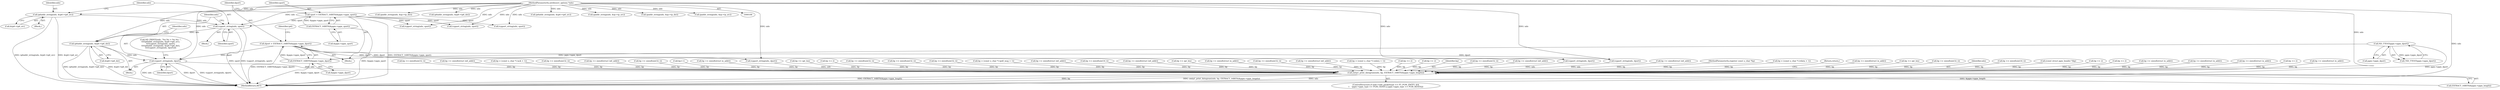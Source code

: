 digraph "0_tcpdump_26a6799b9ca80508c05cac7a9a3bef922991520b@pointer" {
"1000250" [label="(Call,tcpport_string(ndo, dport))"];
"1000244" [label="(Call,ip6addr_string(ndo, &ip6->ip6_dst))"];
"1000240" [label="(Call,tcpport_string(ndo, sport))"];
"1000233" [label="(Call,ip6addr_string(ndo, &ip6->ip6_src))"];
"1000107" [label="(MethodParameterIn,netdissect_options *ndo)"];
"1000203" [label="(Call,sport = EXTRACT_16BITS(&pgm->pgm_sport))"];
"1000205" [label="(Call,EXTRACT_16BITS(&pgm->pgm_sport))"];
"1000210" [label="(Call,dport = EXTRACT_16BITS(&pgm->pgm_dport))"];
"1000212" [label="(Call,EXTRACT_16BITS(&pgm->pgm_dport))"];
"1000155" [label="(Call,ND_TTEST(pgm->pgm_dport))"];
"1001940" [label="(Call,zmtp1_print_datagram(ndo, bp, EXTRACT_16BITS(&pgm->pgm_length)))"];
"1000561" [label="(Call,bp += sizeof(struct in6_addr))"];
"1000108" [label="(MethodParameterIn,register const u_char *bp)"];
"1001962" [label="(MethodReturn,RET)"];
"1000699" [label="(Call,bp = (const u_char *) (rdata + 1))"];
"1001948" [label="(Return,return;)"];
"1000235" [label="(Call,&ip6->ip6_src)"];
"1000243" [label="(Block,)"];
"1000794" [label="(Call,bp += sizeof(struct in_addr))"];
"1001558" [label="(Call,bp += opt_len)"];
"1001308" [label="(Call,bp += sizeof(uint32_t))"];
"1001941" [label="(Identifier,ndo)"];
"1000293" [label="(Call,ipaddr_string(ndo, &ip->ip_dst))"];
"1001089" [label="(Call,bp += sizeof(uint16_t))"];
"1000128" [label="(Call,(const struct pgm_header *)bp)"];
"1001152" [label="(Call,bp += 2)"];
"1000175" [label="(Call,ip6addr_string(ndo, &ip6->ip6_dst))"];
"1000313" [label="(Call,tcpport_string(ndo, dport))"];
"1000218" [label="(Identifier,ip6)"];
"1001602" [label="(Call,bp += 2)"];
"1000749" [label="(Call,bp += sizeof(struct in_addr))"];
"1000154" [label="(Call,!ND_TTEST(pgm->pgm_dport))"];
"1001367" [label="(Call,bp += sizeof(struct in_addr))"];
"1000206" [label="(Call,&pgm->pgm_sport)"];
"1000418" [label="(Call,bp += sizeof(struct in_addr))"];
"1001540" [label="(Call,bp += 2)"];
"1001835" [label="(Call,bp += sizeof(struct in_addr))"];
"1000204" [label="(Identifier,sport)"];
"1000232" [label="(Block,)"];
"1000212" [label="(Call,EXTRACT_16BITS(&pgm->pgm_dport))"];
"1000205" [label="(Call,EXTRACT_16BITS(&pgm->pgm_sport))"];
"1001264" [label="(Call,bp += sizeof(uint32_t))"];
"1001922" [label="(ControlStructure,if (ndo->ndo_packettype == PT_PGM_ZMTP1 &&\n\t    (pgm->pgm_type == PGM_ODATA || pgm->pgm_type == PGM_RDATA)))"];
"1000434" [label="(Call,bp += sizeof(struct in6_addr))"];
"1000227" [label="(Call,ND_PRINT((ndo, \"%s.%s > %s.%s: \",\n\t\t\t\tip6addr_string(ndo, &ip6->ip6_src),\n\t\t\t\ttcpport_string(ndo, sport),\n\t\t\t\tip6addr_string(ndo, &ip6->ip6_dst),\n\t\t\t\ttcpport_string(ndo, dport))))"];
"1000246" [label="(Call,&ip6->ip6_dst)"];
"1000234" [label="(Identifier,ndo)"];
"1000881" [label="(Call,bp = (const u_char *) (ack + 1))"];
"1000169" [label="(Call,ip6addr_string(ndo, &ip6->ip6_src))"];
"1001479" [label="(Call,bp += sizeof(uint32_t))"];
"1000765" [label="(Call,bp += sizeof(struct in6_addr))"];
"1001940" [label="(Call,zmtp1_print_datagram(ndo, bp, EXTRACT_16BITS(&pgm->pgm_length)))"];
"1001513" [label="(Call,bp += sizeof(uint32_t))"];
"1001024" [label="(Call,bp++)"];
"1000244" [label="(Call,ip6addr_string(ndo, &ip6->ip6_dst))"];
"1001724" [label="(Call,bp += sizeof(struct in_addr))"];
"1000299" [label="(Call,tcpport_string(ndo, dport))"];
"1000264" [label="(Call,tcpport_string(ndo, dport))"];
"1001642" [label="(Call,bp += opt_len)"];
"1000240" [label="(Call,tcpport_string(ndo, sport))"];
"1000190" [label="(Call,ipaddr_string(ndo, &ip->ip_src))"];
"1000156" [label="(Call,pgm->pgm_dport)"];
"1001626" [label="(Call,bp += 2)"];
"1000211" [label="(Identifier,dport)"];
"1000241" [label="(Identifier,ndo)"];
"1001222" [label="(Call,bp += sizeof(uint32_t))"];
"1001189" [label="(Call,bp += sizeof(uint32_t))"];
"1000239" [label="(Block,)"];
"1000310" [label="(Call,tcpport_string(ndo, sport))"];
"1000210" [label="(Call,dport = EXTRACT_16BITS(&pgm->pgm_dport))"];
"1000107" [label="(MethodParameterIn,netdissect_options *ndo)"];
"1000203" [label="(Call,sport = EXTRACT_16BITS(&pgm->pgm_sport))"];
"1000252" [label="(Identifier,dport)"];
"1000233" [label="(Call,ip6addr_string(ndo, &ip6->ip6_src))"];
"1000155" [label="(Call,ND_TTEST(pgm->pgm_dport))"];
"1001133" [label="(Call,bp += sizeof(uint32_t))"];
"1000496" [label="(Call,bp = (const u_char *) (poll_msg + 1))"];
"1001943" [label="(Call,EXTRACT_16BITS(&pgm->pgm_length))"];
"1001872" [label="(Call,bp += sizeof(struct in6_addr))"];
"1000111" [label="(Block,)"];
"1000978" [label="(Call,bp += sizeof(uint16_t))"];
"1001761" [label="(Call,bp += sizeof(struct in6_addr))"];
"1000242" [label="(Identifier,sport)"];
"1001904" [label="(Call,bp += opt_len)"];
"1000545" [label="(Call,bp += sizeof(struct in_addr))"];
"1000251" [label="(Identifier,ndo)"];
"1000604" [label="(Call,bp += sizeof(uint32_t))"];
"1000196" [label="(Call,ipaddr_string(ndo, &ip->ip_dst))"];
"1000810" [label="(Call,bp += sizeof(struct in6_addr))"];
"1000213" [label="(Call,&pgm->pgm_dport)"];
"1000662" [label="(Call,bp = (const u_char *) (odata + 1))"];
"1001662" [label="(Call,bp += 2)"];
"1001578" [label="(Call,bp += 2)"];
"1001942" [label="(Identifier,bp)"];
"1000282" [label="(Call,ipaddr_string(ndo, &ip->ip_src))"];
"1000289" [label="(Call,tcpport_string(ndo, sport))"];
"1000261" [label="(Call,tcpport_string(ndo, sport))"];
"1000245" [label="(Identifier,ndo)"];
"1001445" [label="(Call,bp += sizeof(uint32_t))"];
"1000250" [label="(Call,tcpport_string(ndo, dport))"];
"1001404" [label="(Call,bp += sizeof(struct in6_addr))"];
"1000250" -> "1000243"  [label="AST: "];
"1000250" -> "1000252"  [label="CFG: "];
"1000251" -> "1000250"  [label="AST: "];
"1000252" -> "1000250"  [label="AST: "];
"1000227" -> "1000250"  [label="CFG: "];
"1000250" -> "1001962"  [label="DDG: ndo"];
"1000250" -> "1001962"  [label="DDG: dport"];
"1000250" -> "1001962"  [label="DDG: tcpport_string(ndo, dport)"];
"1000244" -> "1000250"  [label="DDG: ndo"];
"1000107" -> "1000250"  [label="DDG: ndo"];
"1000210" -> "1000250"  [label="DDG: dport"];
"1000250" -> "1001940"  [label="DDG: ndo"];
"1000244" -> "1000243"  [label="AST: "];
"1000244" -> "1000246"  [label="CFG: "];
"1000245" -> "1000244"  [label="AST: "];
"1000246" -> "1000244"  [label="AST: "];
"1000251" -> "1000244"  [label="CFG: "];
"1000244" -> "1001962"  [label="DDG: ip6addr_string(ndo, &ip6->ip6_dst)"];
"1000244" -> "1001962"  [label="DDG: &ip6->ip6_dst"];
"1000240" -> "1000244"  [label="DDG: ndo"];
"1000107" -> "1000244"  [label="DDG: ndo"];
"1000240" -> "1000239"  [label="AST: "];
"1000240" -> "1000242"  [label="CFG: "];
"1000241" -> "1000240"  [label="AST: "];
"1000242" -> "1000240"  [label="AST: "];
"1000245" -> "1000240"  [label="CFG: "];
"1000240" -> "1001962"  [label="DDG: tcpport_string(ndo, sport)"];
"1000240" -> "1001962"  [label="DDG: sport"];
"1000233" -> "1000240"  [label="DDG: ndo"];
"1000107" -> "1000240"  [label="DDG: ndo"];
"1000203" -> "1000240"  [label="DDG: sport"];
"1000233" -> "1000232"  [label="AST: "];
"1000233" -> "1000235"  [label="CFG: "];
"1000234" -> "1000233"  [label="AST: "];
"1000235" -> "1000233"  [label="AST: "];
"1000241" -> "1000233"  [label="CFG: "];
"1000233" -> "1001962"  [label="DDG: ip6addr_string(ndo, &ip6->ip6_src)"];
"1000233" -> "1001962"  [label="DDG: &ip6->ip6_src"];
"1000107" -> "1000233"  [label="DDG: ndo"];
"1000107" -> "1000106"  [label="AST: "];
"1000107" -> "1001962"  [label="DDG: ndo"];
"1000107" -> "1000169"  [label="DDG: ndo"];
"1000107" -> "1000175"  [label="DDG: ndo"];
"1000107" -> "1000190"  [label="DDG: ndo"];
"1000107" -> "1000196"  [label="DDG: ndo"];
"1000107" -> "1000261"  [label="DDG: ndo"];
"1000107" -> "1000264"  [label="DDG: ndo"];
"1000107" -> "1000282"  [label="DDG: ndo"];
"1000107" -> "1000289"  [label="DDG: ndo"];
"1000107" -> "1000293"  [label="DDG: ndo"];
"1000107" -> "1000299"  [label="DDG: ndo"];
"1000107" -> "1000310"  [label="DDG: ndo"];
"1000107" -> "1000313"  [label="DDG: ndo"];
"1000107" -> "1001940"  [label="DDG: ndo"];
"1000203" -> "1000111"  [label="AST: "];
"1000203" -> "1000205"  [label="CFG: "];
"1000204" -> "1000203"  [label="AST: "];
"1000205" -> "1000203"  [label="AST: "];
"1000211" -> "1000203"  [label="CFG: "];
"1000203" -> "1001962"  [label="DDG: EXTRACT_16BITS(&pgm->pgm_sport)"];
"1000205" -> "1000203"  [label="DDG: &pgm->pgm_sport"];
"1000203" -> "1000261"  [label="DDG: sport"];
"1000203" -> "1000289"  [label="DDG: sport"];
"1000203" -> "1000310"  [label="DDG: sport"];
"1000205" -> "1000206"  [label="CFG: "];
"1000206" -> "1000205"  [label="AST: "];
"1000205" -> "1001962"  [label="DDG: &pgm->pgm_sport"];
"1000210" -> "1000111"  [label="AST: "];
"1000210" -> "1000212"  [label="CFG: "];
"1000211" -> "1000210"  [label="AST: "];
"1000212" -> "1000210"  [label="AST: "];
"1000218" -> "1000210"  [label="CFG: "];
"1000210" -> "1001962"  [label="DDG: EXTRACT_16BITS(&pgm->pgm_dport)"];
"1000212" -> "1000210"  [label="DDG: &pgm->pgm_dport"];
"1000210" -> "1000264"  [label="DDG: dport"];
"1000210" -> "1000299"  [label="DDG: dport"];
"1000210" -> "1000313"  [label="DDG: dport"];
"1000212" -> "1000213"  [label="CFG: "];
"1000213" -> "1000212"  [label="AST: "];
"1000212" -> "1001962"  [label="DDG: &pgm->pgm_dport"];
"1000155" -> "1000212"  [label="DDG: pgm->pgm_dport"];
"1000155" -> "1000154"  [label="AST: "];
"1000155" -> "1000156"  [label="CFG: "];
"1000156" -> "1000155"  [label="AST: "];
"1000154" -> "1000155"  [label="CFG: "];
"1000155" -> "1001962"  [label="DDG: pgm->pgm_dport"];
"1000155" -> "1000154"  [label="DDG: pgm->pgm_dport"];
"1001940" -> "1001922"  [label="AST: "];
"1001940" -> "1001943"  [label="CFG: "];
"1001941" -> "1001940"  [label="AST: "];
"1001942" -> "1001940"  [label="AST: "];
"1001943" -> "1001940"  [label="AST: "];
"1001948" -> "1001940"  [label="CFG: "];
"1001940" -> "1001962"  [label="DDG: EXTRACT_16BITS(&pgm->pgm_length)"];
"1001940" -> "1001962"  [label="DDG: bp"];
"1001940" -> "1001962"  [label="DDG: zmtp1_print_datagram(ndo, bp, EXTRACT_16BITS(&pgm->pgm_length))"];
"1001940" -> "1001962"  [label="DDG: ndo"];
"1000264" -> "1001940"  [label="DDG: ndo"];
"1000299" -> "1001940"  [label="DDG: ndo"];
"1000313" -> "1001940"  [label="DDG: ndo"];
"1001264" -> "1001940"  [label="DDG: bp"];
"1000561" -> "1001940"  [label="DDG: bp"];
"1001578" -> "1001940"  [label="DDG: bp"];
"1001189" -> "1001940"  [label="DDG: bp"];
"1000545" -> "1001940"  [label="DDG: bp"];
"1000496" -> "1001940"  [label="DDG: bp"];
"1001724" -> "1001940"  [label="DDG: bp"];
"1001872" -> "1001940"  [label="DDG: bp"];
"1000604" -> "1001940"  [label="DDG: bp"];
"1001445" -> "1001940"  [label="DDG: bp"];
"1001602" -> "1001940"  [label="DDG: bp"];
"1001089" -> "1001940"  [label="DDG: bp"];
"1000418" -> "1001940"  [label="DDG: bp"];
"1001367" -> "1001940"  [label="DDG: bp"];
"1001024" -> "1001940"  [label="DDG: bp"];
"1001540" -> "1001940"  [label="DDG: bp"];
"1001133" -> "1001940"  [label="DDG: bp"];
"1000128" -> "1001940"  [label="DDG: bp"];
"1001222" -> "1001940"  [label="DDG: bp"];
"1000699" -> "1001940"  [label="DDG: bp"];
"1001642" -> "1001940"  [label="DDG: bp"];
"1001761" -> "1001940"  [label="DDG: bp"];
"1001904" -> "1001940"  [label="DDG: bp"];
"1001404" -> "1001940"  [label="DDG: bp"];
"1000662" -> "1001940"  [label="DDG: bp"];
"1001479" -> "1001940"  [label="DDG: bp"];
"1000978" -> "1001940"  [label="DDG: bp"];
"1000749" -> "1001940"  [label="DDG: bp"];
"1000794" -> "1001940"  [label="DDG: bp"];
"1001513" -> "1001940"  [label="DDG: bp"];
"1001558" -> "1001940"  [label="DDG: bp"];
"1001308" -> "1001940"  [label="DDG: bp"];
"1000765" -> "1001940"  [label="DDG: bp"];
"1001835" -> "1001940"  [label="DDG: bp"];
"1000881" -> "1001940"  [label="DDG: bp"];
"1001152" -> "1001940"  [label="DDG: bp"];
"1000810" -> "1001940"  [label="DDG: bp"];
"1001662" -> "1001940"  [label="DDG: bp"];
"1000434" -> "1001940"  [label="DDG: bp"];
"1001626" -> "1001940"  [label="DDG: bp"];
"1000108" -> "1001940"  [label="DDG: bp"];
"1001943" -> "1001940"  [label="DDG: &pgm->pgm_length"];
}
